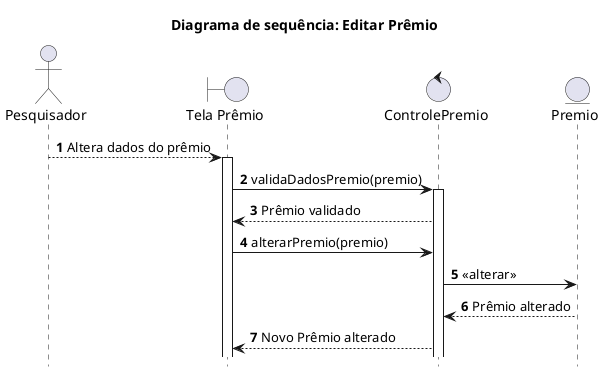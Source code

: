 @startuml DiagramaEditarPremio
title "Diagrama de sequência: Editar Prêmio"
hide footbox

actor "Pesquisador" as Pesquisador
boundary "Tela Prêmio" as UIPremio
control "ControlePremio" as ControlePremio
entity "Premio" as Premio

autonumber
Pesquisador --> UIPremio ++: Altera dados do prêmio
UIPremio -> ControlePremio++: validaDadosPremio(premio)
ControlePremio --> UIPremio: Prêmio validado
UIPremio -> ControlePremio: alterarPremio(premio)
ControlePremio -> Premio: <<alterar>>
Premio --> ControlePremio: Prêmio alterado
ControlePremio --> UIPremio: Novo Prêmio alterado
autonumber stop
@enduml